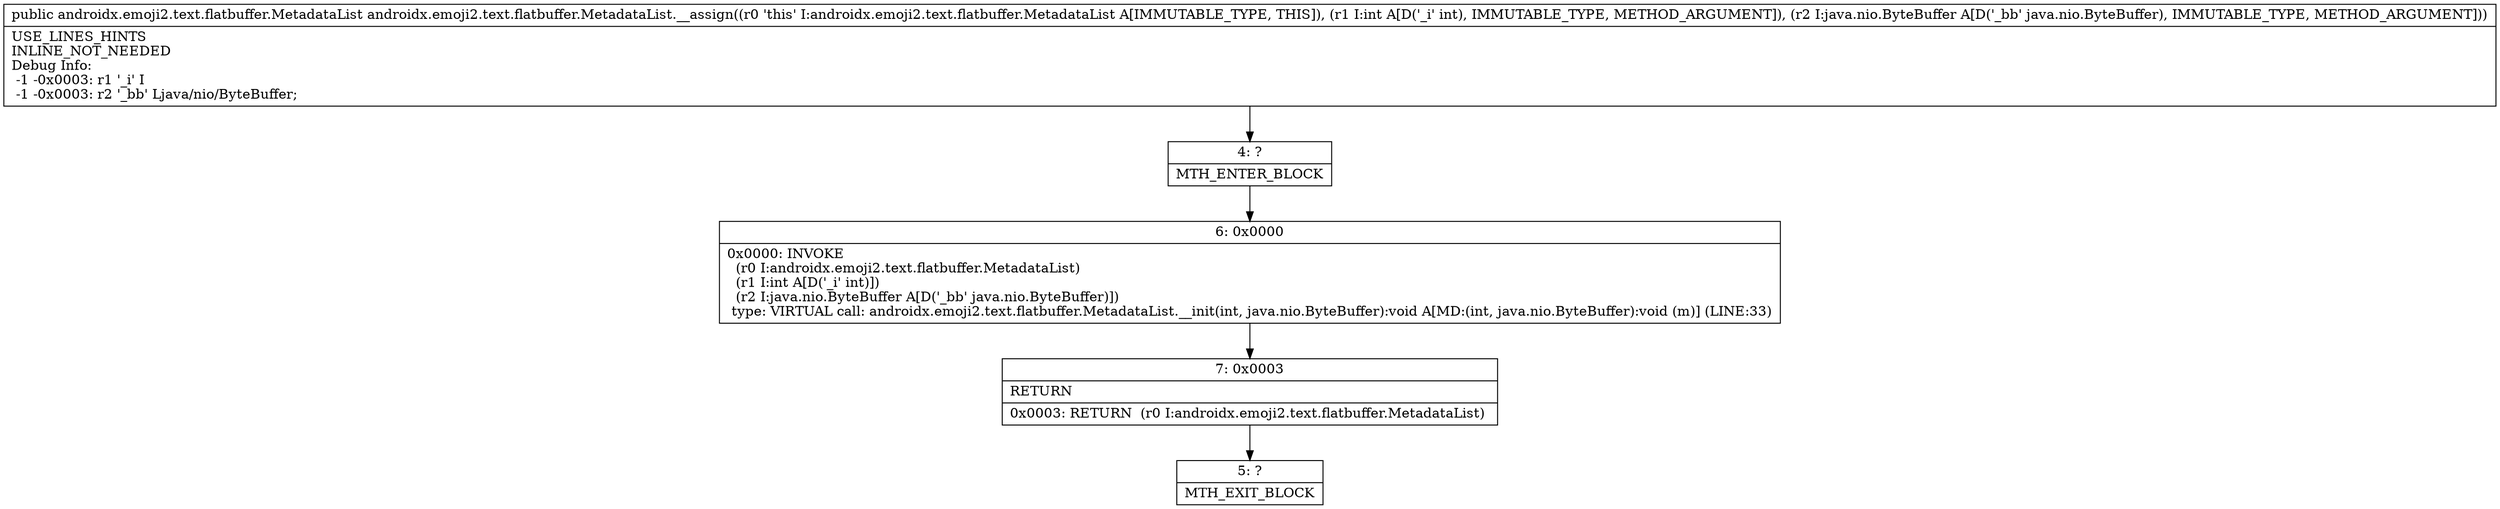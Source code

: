 digraph "CFG forandroidx.emoji2.text.flatbuffer.MetadataList.__assign(ILjava\/nio\/ByteBuffer;)Landroidx\/emoji2\/text\/flatbuffer\/MetadataList;" {
Node_4 [shape=record,label="{4\:\ ?|MTH_ENTER_BLOCK\l}"];
Node_6 [shape=record,label="{6\:\ 0x0000|0x0000: INVOKE  \l  (r0 I:androidx.emoji2.text.flatbuffer.MetadataList)\l  (r1 I:int A[D('_i' int)])\l  (r2 I:java.nio.ByteBuffer A[D('_bb' java.nio.ByteBuffer)])\l type: VIRTUAL call: androidx.emoji2.text.flatbuffer.MetadataList.__init(int, java.nio.ByteBuffer):void A[MD:(int, java.nio.ByteBuffer):void (m)] (LINE:33)\l}"];
Node_7 [shape=record,label="{7\:\ 0x0003|RETURN\l|0x0003: RETURN  (r0 I:androidx.emoji2.text.flatbuffer.MetadataList) \l}"];
Node_5 [shape=record,label="{5\:\ ?|MTH_EXIT_BLOCK\l}"];
MethodNode[shape=record,label="{public androidx.emoji2.text.flatbuffer.MetadataList androidx.emoji2.text.flatbuffer.MetadataList.__assign((r0 'this' I:androidx.emoji2.text.flatbuffer.MetadataList A[IMMUTABLE_TYPE, THIS]), (r1 I:int A[D('_i' int), IMMUTABLE_TYPE, METHOD_ARGUMENT]), (r2 I:java.nio.ByteBuffer A[D('_bb' java.nio.ByteBuffer), IMMUTABLE_TYPE, METHOD_ARGUMENT]))  | USE_LINES_HINTS\lINLINE_NOT_NEEDED\lDebug Info:\l  \-1 \-0x0003: r1 '_i' I\l  \-1 \-0x0003: r2 '_bb' Ljava\/nio\/ByteBuffer;\l}"];
MethodNode -> Node_4;Node_4 -> Node_6;
Node_6 -> Node_7;
Node_7 -> Node_5;
}

